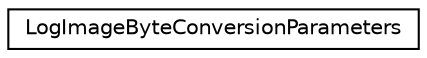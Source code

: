 digraph G
{
  edge [fontname="Helvetica",fontsize="10",labelfontname="Helvetica",labelfontsize="10"];
  node [fontname="Helvetica",fontsize="10",shape=record];
  rankdir=LR;
  Node1 [label="LogImageByteConversionParameters",height=0.2,width=0.4,color="black", fillcolor="white", style="filled",URL="$de/d0b/structLogImageByteConversionParameters.html"];
}
